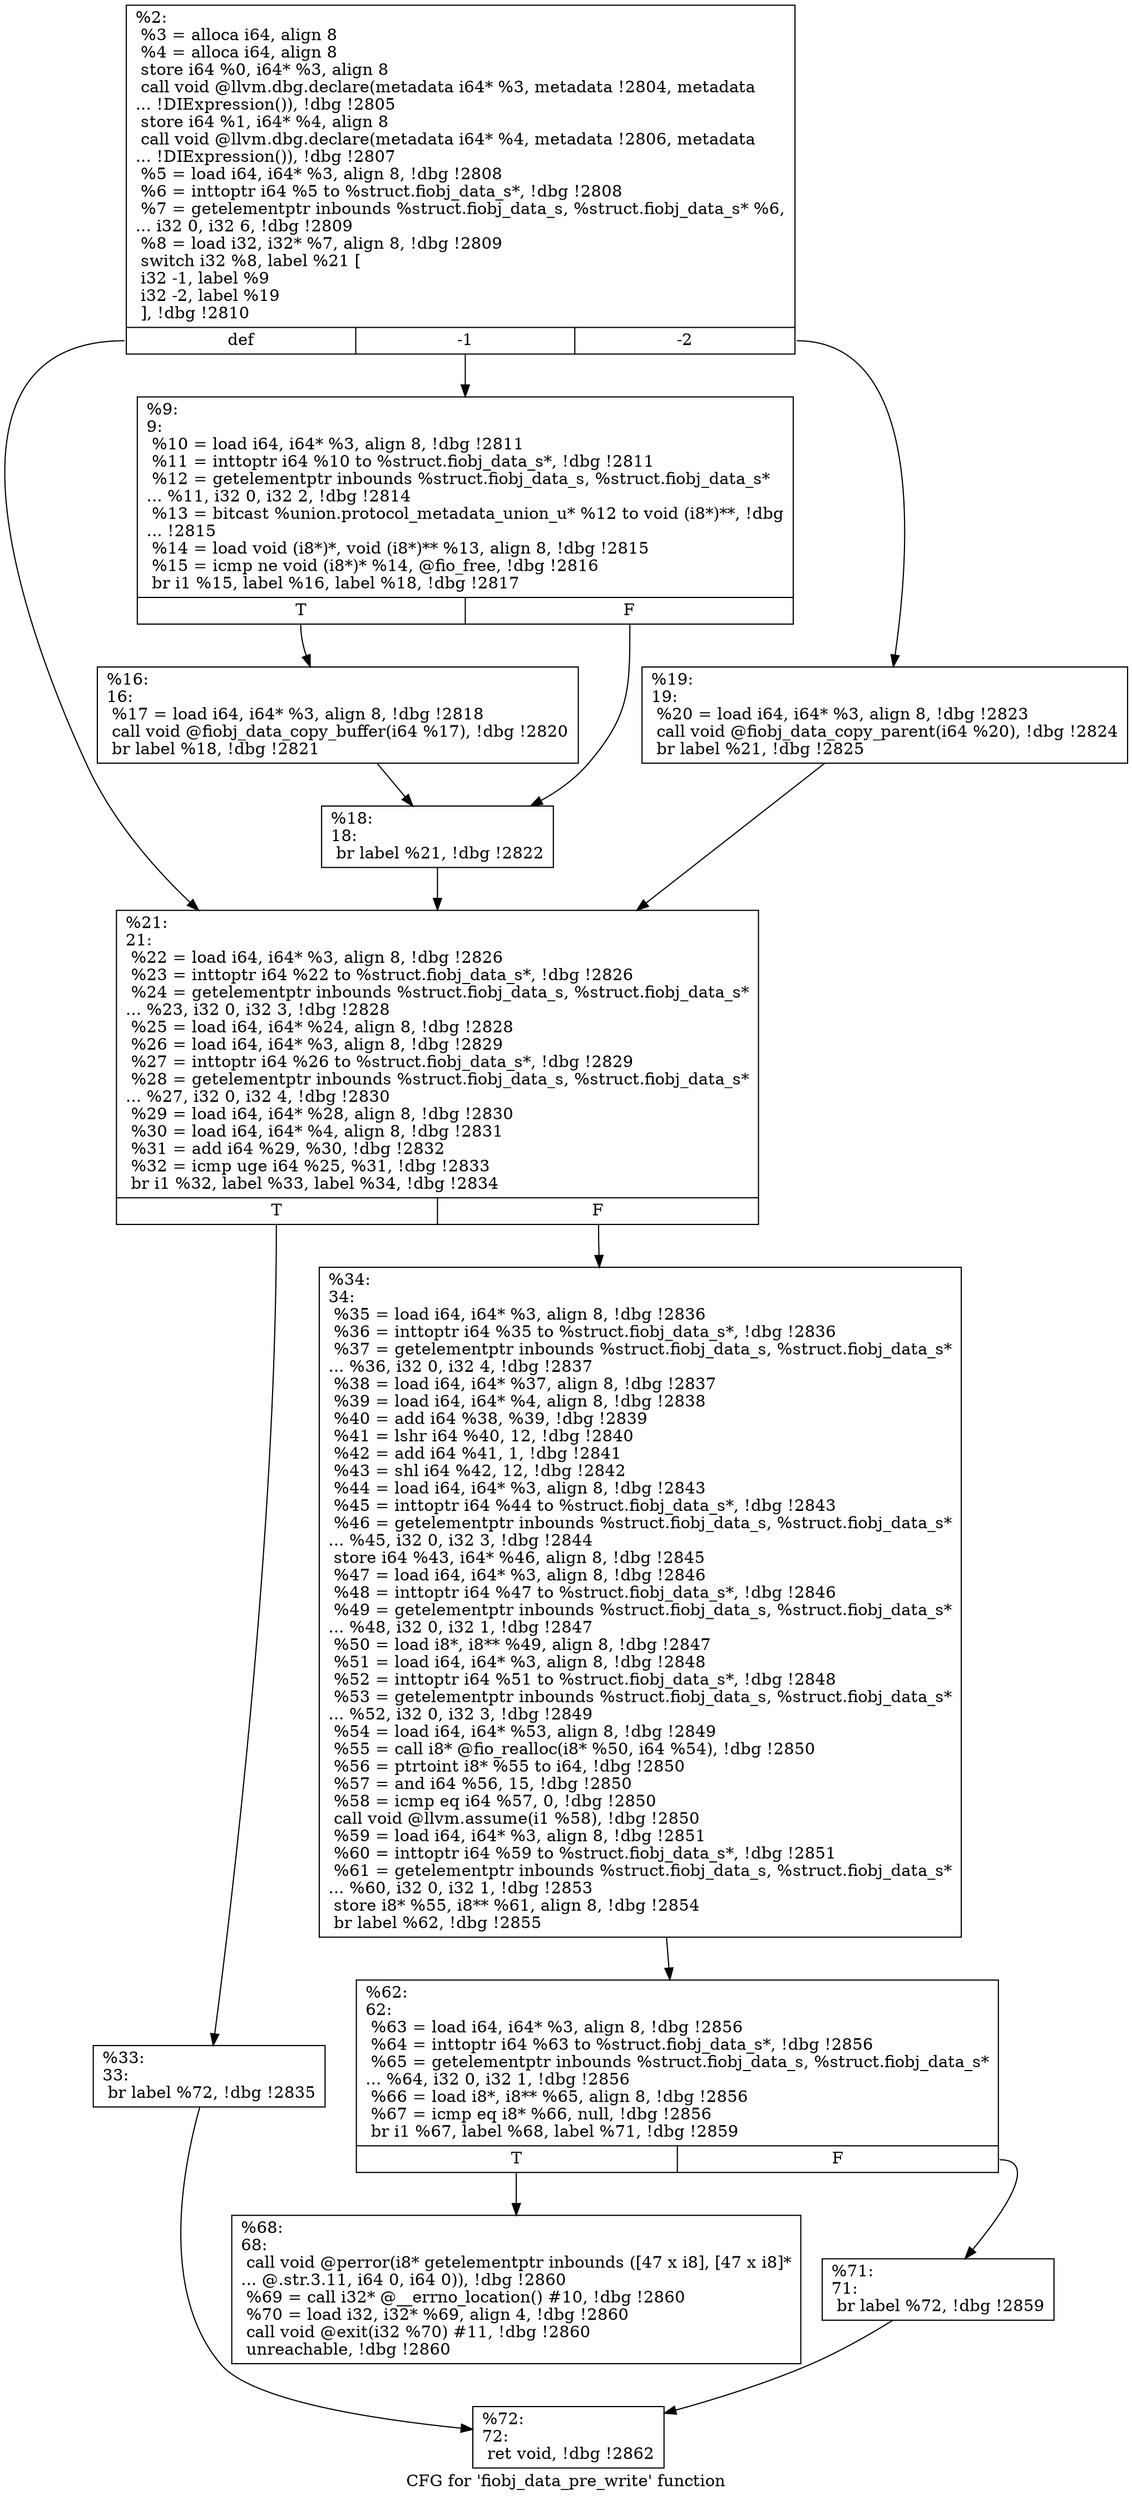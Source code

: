 digraph "CFG for 'fiobj_data_pre_write' function" {
	label="CFG for 'fiobj_data_pre_write' function";

	Node0x556851d721a0 [shape=record,label="{%2:\l  %3 = alloca i64, align 8\l  %4 = alloca i64, align 8\l  store i64 %0, i64* %3, align 8\l  call void @llvm.dbg.declare(metadata i64* %3, metadata !2804, metadata\l... !DIExpression()), !dbg !2805\l  store i64 %1, i64* %4, align 8\l  call void @llvm.dbg.declare(metadata i64* %4, metadata !2806, metadata\l... !DIExpression()), !dbg !2807\l  %5 = load i64, i64* %3, align 8, !dbg !2808\l  %6 = inttoptr i64 %5 to %struct.fiobj_data_s*, !dbg !2808\l  %7 = getelementptr inbounds %struct.fiobj_data_s, %struct.fiobj_data_s* %6,\l... i32 0, i32 6, !dbg !2809\l  %8 = load i32, i32* %7, align 8, !dbg !2809\l  switch i32 %8, label %21 [\l    i32 -1, label %9\l    i32 -2, label %19\l  ], !dbg !2810\l|{<s0>def|<s1>-1|<s2>-2}}"];
	Node0x556851d721a0:s0 -> Node0x556851d767c0;
	Node0x556851d721a0:s1 -> Node0x556851d765b0;
	Node0x556851d721a0:s2 -> Node0x556851d76770;
	Node0x556851d765b0 [shape=record,label="{%9:\l9:                                                \l  %10 = load i64, i64* %3, align 8, !dbg !2811\l  %11 = inttoptr i64 %10 to %struct.fiobj_data_s*, !dbg !2811\l  %12 = getelementptr inbounds %struct.fiobj_data_s, %struct.fiobj_data_s*\l... %11, i32 0, i32 2, !dbg !2814\l  %13 = bitcast %union.protocol_metadata_union_u* %12 to void (i8*)**, !dbg\l... !2815\l  %14 = load void (i8*)*, void (i8*)** %13, align 8, !dbg !2815\l  %15 = icmp ne void (i8*)* %14, @fio_free, !dbg !2816\l  br i1 %15, label %16, label %18, !dbg !2817\l|{<s0>T|<s1>F}}"];
	Node0x556851d765b0:s0 -> Node0x556851d766d0;
	Node0x556851d765b0:s1 -> Node0x556851d76720;
	Node0x556851d766d0 [shape=record,label="{%16:\l16:                                               \l  %17 = load i64, i64* %3, align 8, !dbg !2818\l  call void @fiobj_data_copy_buffer(i64 %17), !dbg !2820\l  br label %18, !dbg !2821\l}"];
	Node0x556851d766d0 -> Node0x556851d76720;
	Node0x556851d76720 [shape=record,label="{%18:\l18:                                               \l  br label %21, !dbg !2822\l}"];
	Node0x556851d76720 -> Node0x556851d767c0;
	Node0x556851d76770 [shape=record,label="{%19:\l19:                                               \l  %20 = load i64, i64* %3, align 8, !dbg !2823\l  call void @fiobj_data_copy_parent(i64 %20), !dbg !2824\l  br label %21, !dbg !2825\l}"];
	Node0x556851d76770 -> Node0x556851d767c0;
	Node0x556851d767c0 [shape=record,label="{%21:\l21:                                               \l  %22 = load i64, i64* %3, align 8, !dbg !2826\l  %23 = inttoptr i64 %22 to %struct.fiobj_data_s*, !dbg !2826\l  %24 = getelementptr inbounds %struct.fiobj_data_s, %struct.fiobj_data_s*\l... %23, i32 0, i32 3, !dbg !2828\l  %25 = load i64, i64* %24, align 8, !dbg !2828\l  %26 = load i64, i64* %3, align 8, !dbg !2829\l  %27 = inttoptr i64 %26 to %struct.fiobj_data_s*, !dbg !2829\l  %28 = getelementptr inbounds %struct.fiobj_data_s, %struct.fiobj_data_s*\l... %27, i32 0, i32 4, !dbg !2830\l  %29 = load i64, i64* %28, align 8, !dbg !2830\l  %30 = load i64, i64* %4, align 8, !dbg !2831\l  %31 = add i64 %29, %30, !dbg !2832\l  %32 = icmp uge i64 %25, %31, !dbg !2833\l  br i1 %32, label %33, label %34, !dbg !2834\l|{<s0>T|<s1>F}}"];
	Node0x556851d767c0:s0 -> Node0x556851d76810;
	Node0x556851d767c0:s1 -> Node0x556851d76860;
	Node0x556851d76810 [shape=record,label="{%33:\l33:                                               \l  br label %72, !dbg !2835\l}"];
	Node0x556851d76810 -> Node0x556851d769a0;
	Node0x556851d76860 [shape=record,label="{%34:\l34:                                               \l  %35 = load i64, i64* %3, align 8, !dbg !2836\l  %36 = inttoptr i64 %35 to %struct.fiobj_data_s*, !dbg !2836\l  %37 = getelementptr inbounds %struct.fiobj_data_s, %struct.fiobj_data_s*\l... %36, i32 0, i32 4, !dbg !2837\l  %38 = load i64, i64* %37, align 8, !dbg !2837\l  %39 = load i64, i64* %4, align 8, !dbg !2838\l  %40 = add i64 %38, %39, !dbg !2839\l  %41 = lshr i64 %40, 12, !dbg !2840\l  %42 = add i64 %41, 1, !dbg !2841\l  %43 = shl i64 %42, 12, !dbg !2842\l  %44 = load i64, i64* %3, align 8, !dbg !2843\l  %45 = inttoptr i64 %44 to %struct.fiobj_data_s*, !dbg !2843\l  %46 = getelementptr inbounds %struct.fiobj_data_s, %struct.fiobj_data_s*\l... %45, i32 0, i32 3, !dbg !2844\l  store i64 %43, i64* %46, align 8, !dbg !2845\l  %47 = load i64, i64* %3, align 8, !dbg !2846\l  %48 = inttoptr i64 %47 to %struct.fiobj_data_s*, !dbg !2846\l  %49 = getelementptr inbounds %struct.fiobj_data_s, %struct.fiobj_data_s*\l... %48, i32 0, i32 1, !dbg !2847\l  %50 = load i8*, i8** %49, align 8, !dbg !2847\l  %51 = load i64, i64* %3, align 8, !dbg !2848\l  %52 = inttoptr i64 %51 to %struct.fiobj_data_s*, !dbg !2848\l  %53 = getelementptr inbounds %struct.fiobj_data_s, %struct.fiobj_data_s*\l... %52, i32 0, i32 3, !dbg !2849\l  %54 = load i64, i64* %53, align 8, !dbg !2849\l  %55 = call i8* @fio_realloc(i8* %50, i64 %54), !dbg !2850\l  %56 = ptrtoint i8* %55 to i64, !dbg !2850\l  %57 = and i64 %56, 15, !dbg !2850\l  %58 = icmp eq i64 %57, 0, !dbg !2850\l  call void @llvm.assume(i1 %58), !dbg !2850\l  %59 = load i64, i64* %3, align 8, !dbg !2851\l  %60 = inttoptr i64 %59 to %struct.fiobj_data_s*, !dbg !2851\l  %61 = getelementptr inbounds %struct.fiobj_data_s, %struct.fiobj_data_s*\l... %60, i32 0, i32 1, !dbg !2853\l  store i8* %55, i8** %61, align 8, !dbg !2854\l  br label %62, !dbg !2855\l}"];
	Node0x556851d76860 -> Node0x556851d768b0;
	Node0x556851d768b0 [shape=record,label="{%62:\l62:                                               \l  %63 = load i64, i64* %3, align 8, !dbg !2856\l  %64 = inttoptr i64 %63 to %struct.fiobj_data_s*, !dbg !2856\l  %65 = getelementptr inbounds %struct.fiobj_data_s, %struct.fiobj_data_s*\l... %64, i32 0, i32 1, !dbg !2856\l  %66 = load i8*, i8** %65, align 8, !dbg !2856\l  %67 = icmp eq i8* %66, null, !dbg !2856\l  br i1 %67, label %68, label %71, !dbg !2859\l|{<s0>T|<s1>F}}"];
	Node0x556851d768b0:s0 -> Node0x556851d76900;
	Node0x556851d768b0:s1 -> Node0x556851d76950;
	Node0x556851d76900 [shape=record,label="{%68:\l68:                                               \l  call void @perror(i8* getelementptr inbounds ([47 x i8], [47 x i8]*\l... @.str.3.11, i64 0, i64 0)), !dbg !2860\l  %69 = call i32* @__errno_location() #10, !dbg !2860\l  %70 = load i32, i32* %69, align 4, !dbg !2860\l  call void @exit(i32 %70) #11, !dbg !2860\l  unreachable, !dbg !2860\l}"];
	Node0x556851d76950 [shape=record,label="{%71:\l71:                                               \l  br label %72, !dbg !2859\l}"];
	Node0x556851d76950 -> Node0x556851d769a0;
	Node0x556851d769a0 [shape=record,label="{%72:\l72:                                               \l  ret void, !dbg !2862\l}"];
}
